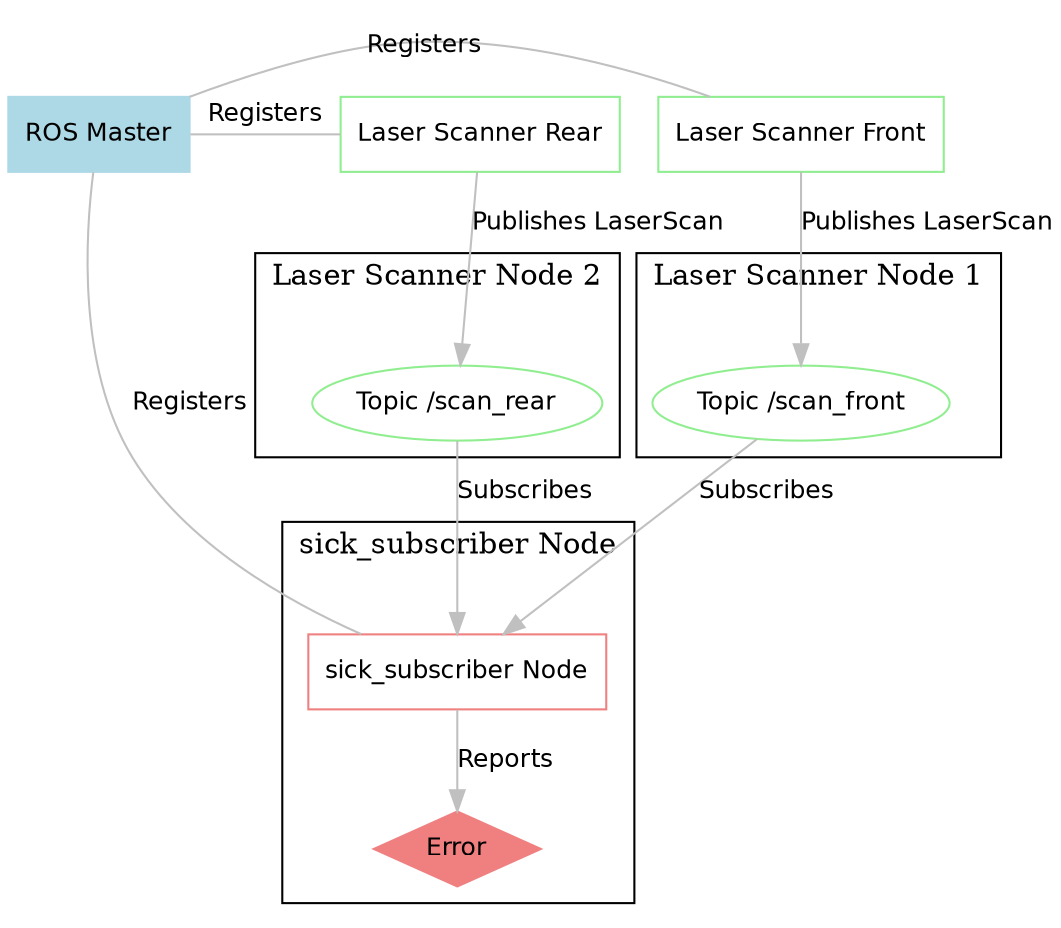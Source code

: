 digraph ROS_System {
  // Define attributes for prettier graph
  node [fontname="Helvetica", fontcolor="black", fontsize="12"]
  edge [fontname="Helvetica", fontcolor="black", fontsize="12", color="grey"]

  // Rank settings
  { rank=same; m l1 l2 }
  
  // Define subgraph for ROS Master
  subgraph cluster_0 {
    
    label = "ROS Master"
    color = "black"
    m [label="ROS Master", shape="box", color="lightblue", style="filled"]
  }
  
  // Define subgraph for Laser Scanner Node 1
  subgraph cluster_1 {
    label = "Laser Scanner Node 1"
    color = "black"
    l1 [label="Laser Scanner Front", shape="box", color="lightgreen"]
    t1 [label="Topic /scan_front", shape="ellipse", color="lightgreen"]

    l1 -> t1 [label="Publishes LaserScan"]
    m -> l1 [dir="none", label="Registers"]
  }
  
  // Define subgraph for Laser Scanner Node 2
  subgraph cluster_2 {
    label = "Laser Scanner Node 2"
    color = "black"
    l2 [label="Laser Scanner Rear", shape="box", color="lightgreen"]
    t2 [label="Topic /scan_rear", shape="ellipse", color="lightgreen"]

    l2 -> t2 [label="Publishes LaserScan"]
    m -> l2 [dir="none", label="Registers"]
  }
  
  // Define subgraph for sick_subscriber Node
  subgraph cluster_3 {
    label = "sick_subscriber Node"
    color = "black"
    s [label="sick_subscriber Node", shape="box", color="lightcoral"]
    e [label="Error", shape="diamond", color="lightcoral", style="filled"]

    t1 -> s [label="Subscribes"]
    t2 -> s [label="Subscribes"]
    s -> e [label="Reports"]
    m -> s [dir="none", label="Registers"]
  }
}